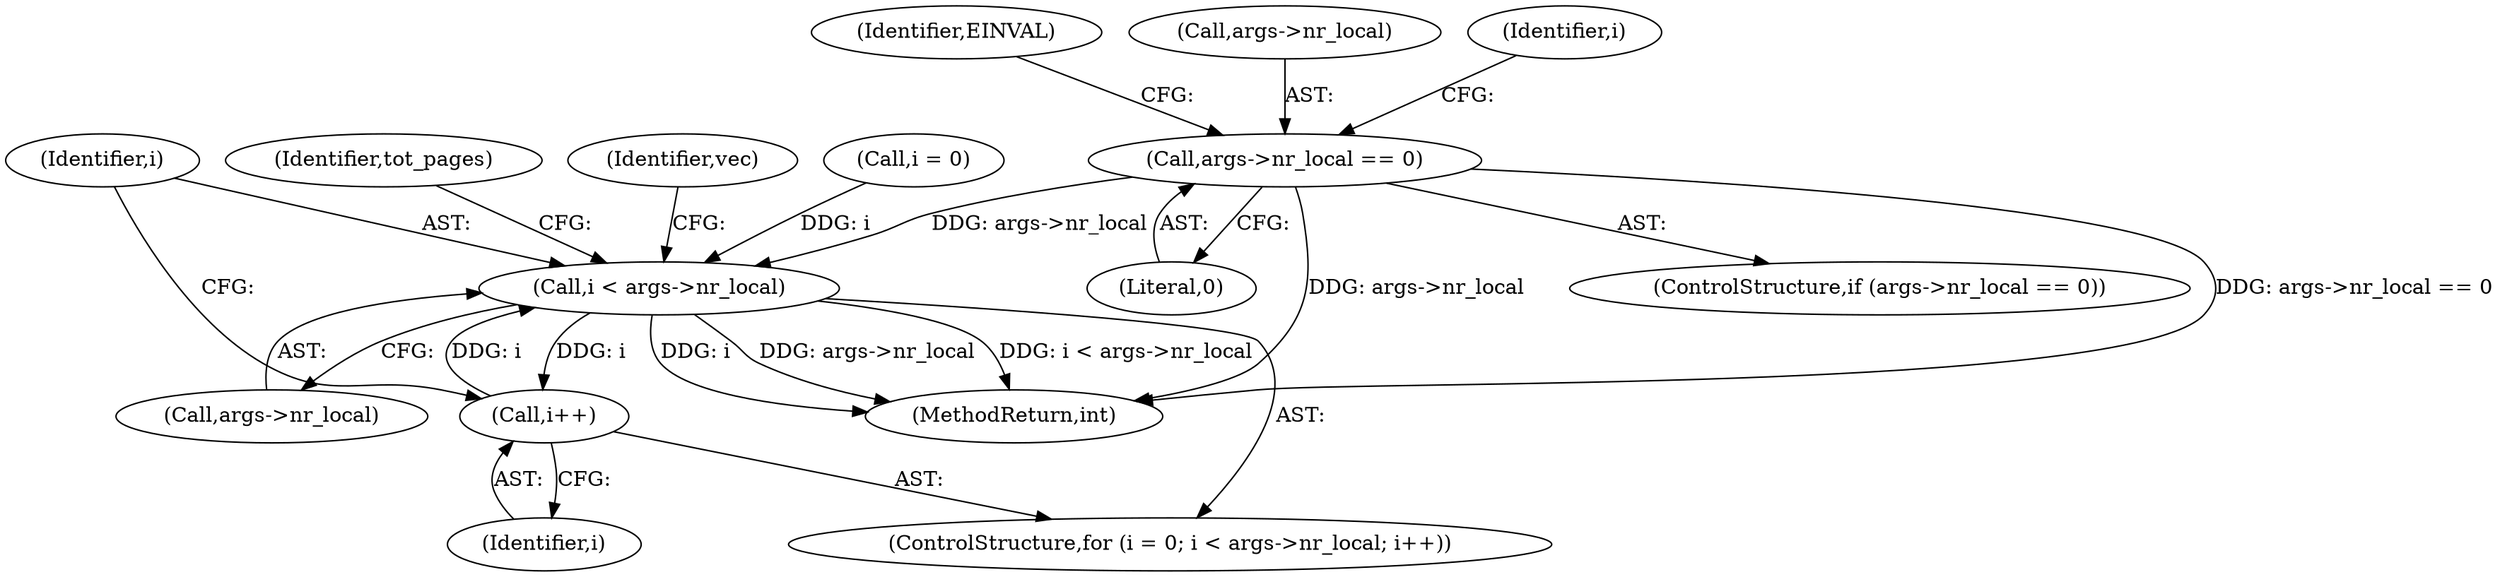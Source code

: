digraph "0_linux_c095508770aebf1b9218e77026e48345d719b17c@pointer" {
"1000123" [label="(Call,args->nr_local == 0)"];
"1000135" [label="(Call,i < args->nr_local)"];
"1000140" [label="(Call,i++)"];
"1000140" [label="(Call,i++)"];
"1000130" [label="(Identifier,EINVAL)"];
"1000123" [label="(Call,args->nr_local == 0)"];
"1000131" [label="(ControlStructure,for (i = 0; i < args->nr_local; i++))"];
"1000135" [label="(Call,i < args->nr_local)"];
"1000136" [label="(Identifier,i)"];
"1000122" [label="(ControlStructure,if (args->nr_local == 0))"];
"1000146" [label="(Identifier,vec)"];
"1000132" [label="(Call,i = 0)"];
"1000127" [label="(Literal,0)"];
"1000183" [label="(MethodReturn,int)"];
"1000141" [label="(Identifier,i)"];
"1000124" [label="(Call,args->nr_local)"];
"1000133" [label="(Identifier,i)"];
"1000137" [label="(Call,args->nr_local)"];
"1000180" [label="(Identifier,tot_pages)"];
"1000123" -> "1000122"  [label="AST: "];
"1000123" -> "1000127"  [label="CFG: "];
"1000124" -> "1000123"  [label="AST: "];
"1000127" -> "1000123"  [label="AST: "];
"1000130" -> "1000123"  [label="CFG: "];
"1000133" -> "1000123"  [label="CFG: "];
"1000123" -> "1000183"  [label="DDG: args->nr_local"];
"1000123" -> "1000183"  [label="DDG: args->nr_local == 0"];
"1000123" -> "1000135"  [label="DDG: args->nr_local"];
"1000135" -> "1000131"  [label="AST: "];
"1000135" -> "1000137"  [label="CFG: "];
"1000136" -> "1000135"  [label="AST: "];
"1000137" -> "1000135"  [label="AST: "];
"1000146" -> "1000135"  [label="CFG: "];
"1000180" -> "1000135"  [label="CFG: "];
"1000135" -> "1000183"  [label="DDG: i < args->nr_local"];
"1000135" -> "1000183"  [label="DDG: i"];
"1000135" -> "1000183"  [label="DDG: args->nr_local"];
"1000140" -> "1000135"  [label="DDG: i"];
"1000132" -> "1000135"  [label="DDG: i"];
"1000135" -> "1000140"  [label="DDG: i"];
"1000140" -> "1000131"  [label="AST: "];
"1000140" -> "1000141"  [label="CFG: "];
"1000141" -> "1000140"  [label="AST: "];
"1000136" -> "1000140"  [label="CFG: "];
}
